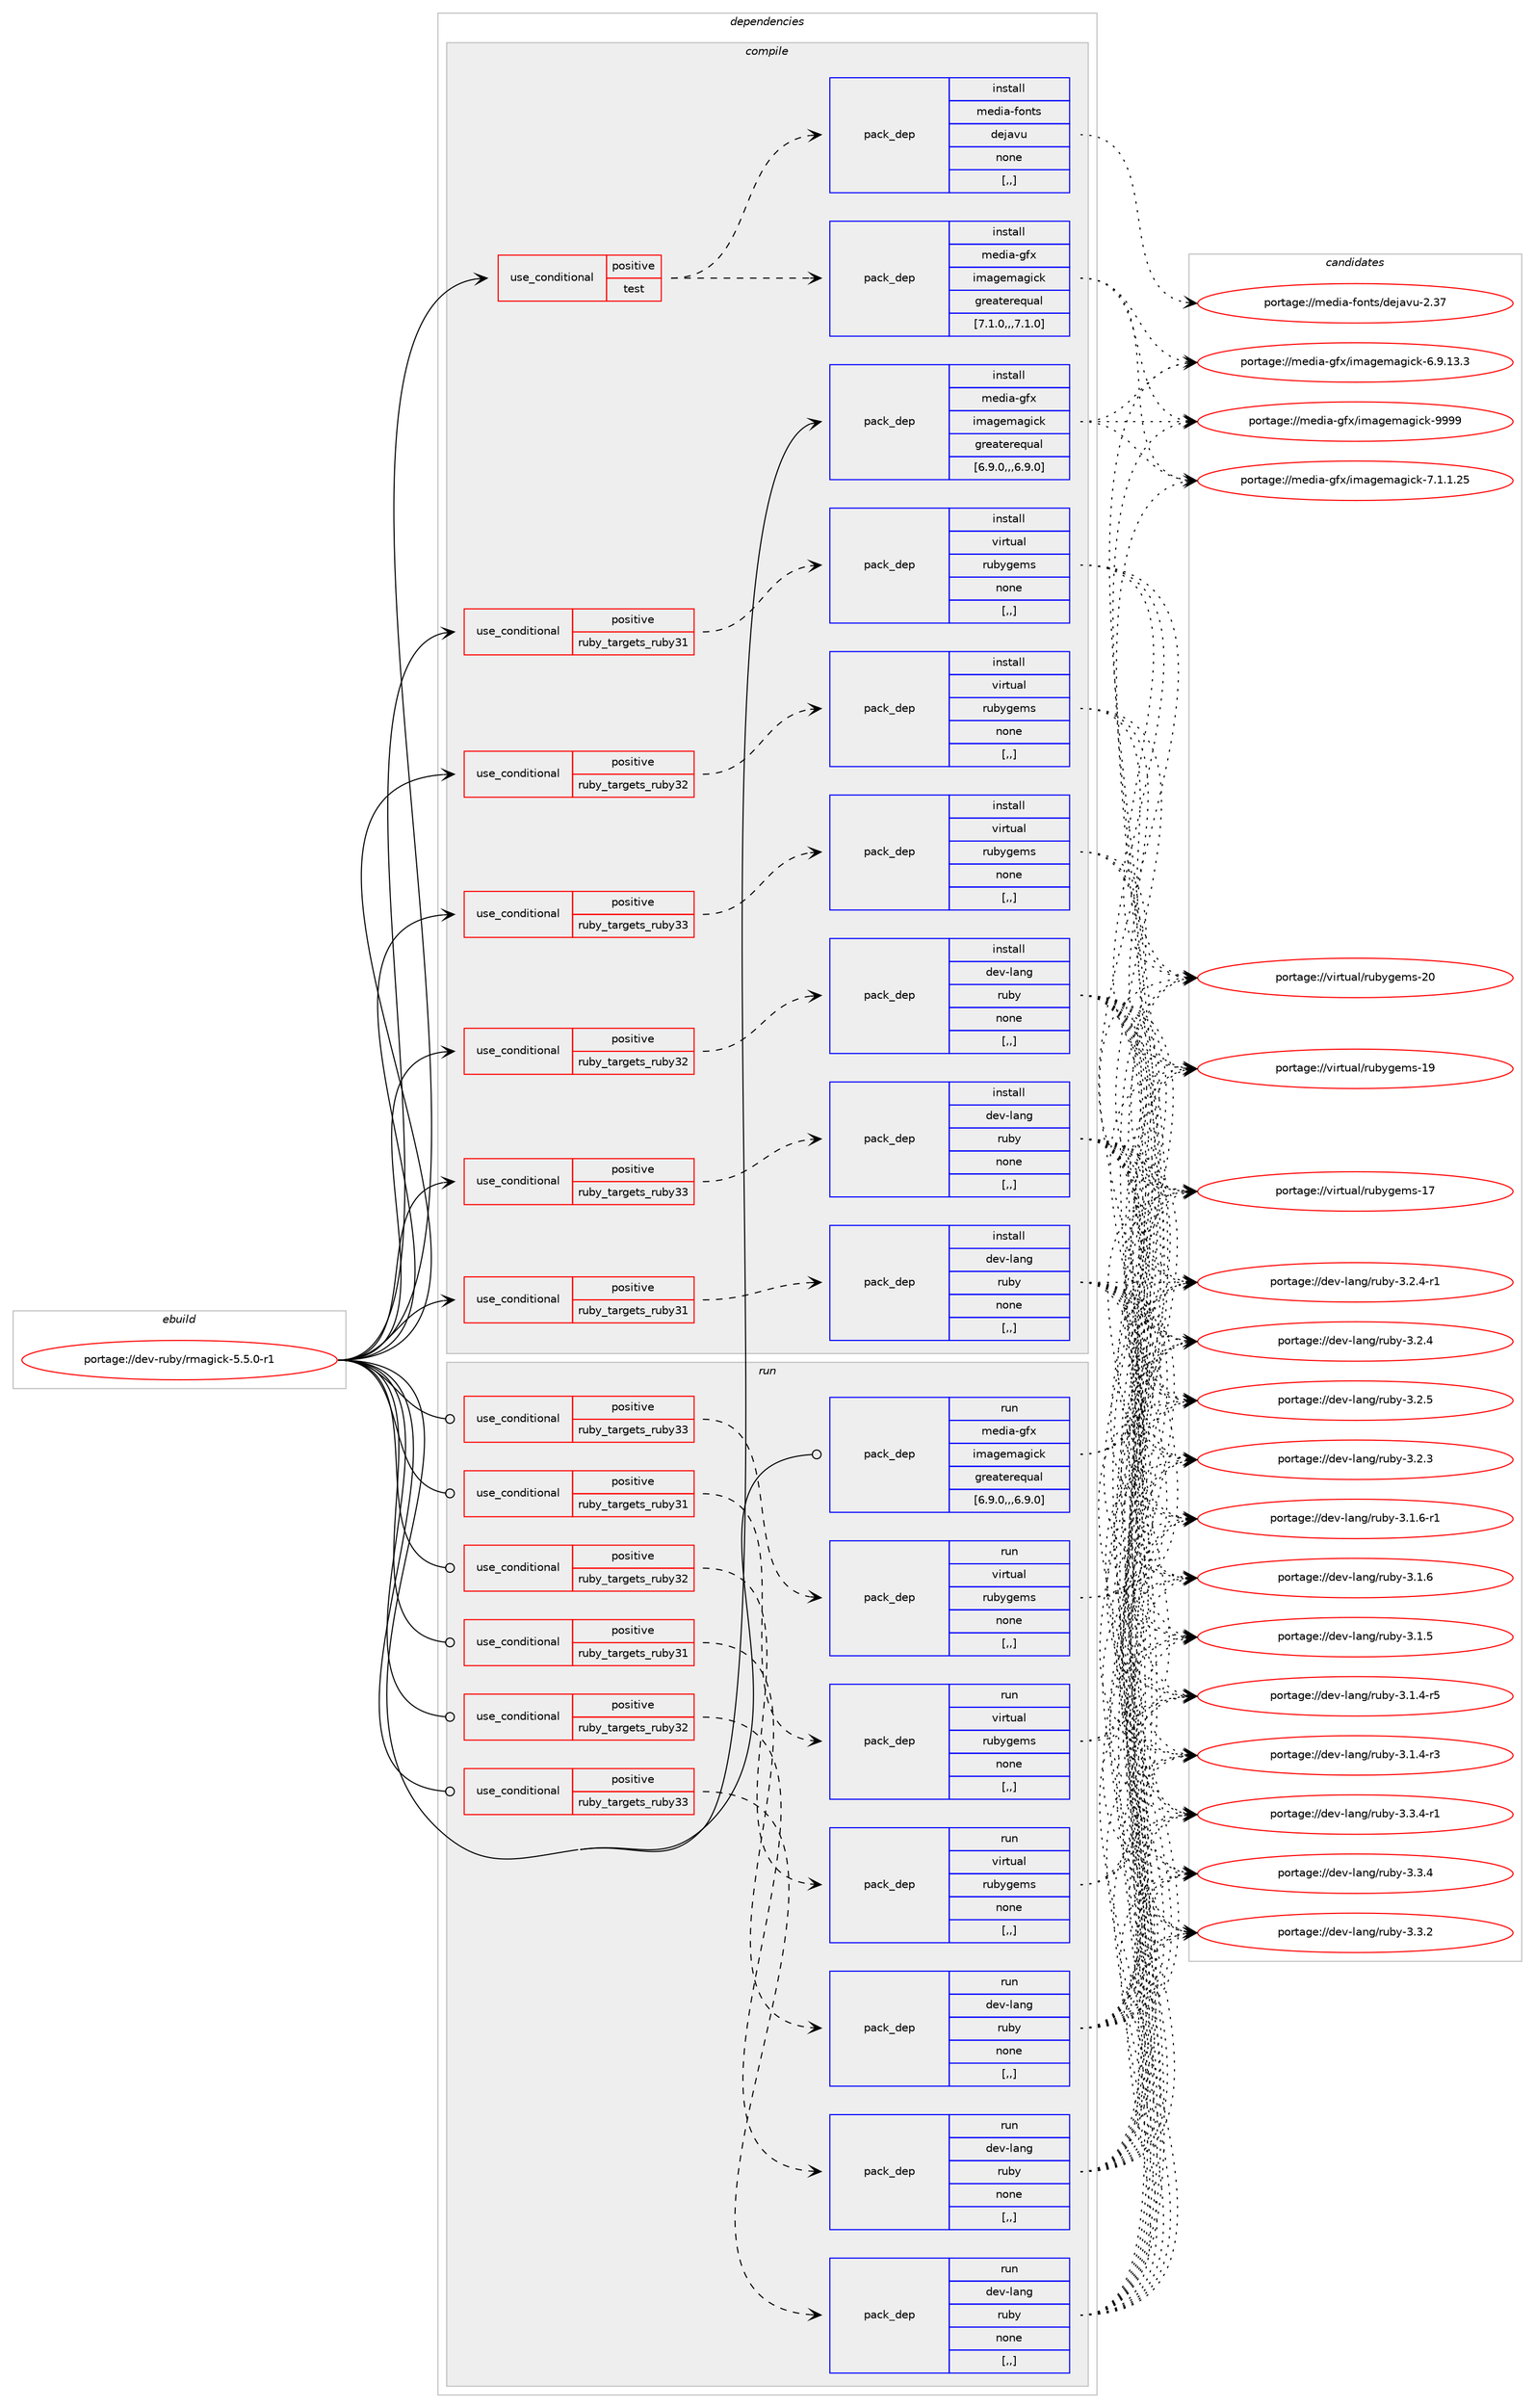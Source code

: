 digraph prolog {

# *************
# Graph options
# *************

newrank=true;
concentrate=true;
compound=true;
graph [rankdir=LR,fontname=Helvetica,fontsize=10,ranksep=1.5];#, ranksep=2.5, nodesep=0.2];
edge  [arrowhead=vee];
node  [fontname=Helvetica,fontsize=10];

# **********
# The ebuild
# **********

subgraph cluster_leftcol {
color=gray;
label=<<i>ebuild</i>>;
id [label="portage://dev-ruby/rmagick-5.5.0-r1", color=red, width=4, href="../dev-ruby/rmagick-5.5.0-r1.svg"];
}

# ****************
# The dependencies
# ****************

subgraph cluster_midcol {
color=gray;
label=<<i>dependencies</i>>;
subgraph cluster_compile {
fillcolor="#eeeeee";
style=filled;
label=<<i>compile</i>>;
subgraph cond54595 {
dependency198833 [label=<<TABLE BORDER="0" CELLBORDER="1" CELLSPACING="0" CELLPADDING="4"><TR><TD ROWSPAN="3" CELLPADDING="10">use_conditional</TD></TR><TR><TD>positive</TD></TR><TR><TD>ruby_targets_ruby31</TD></TR></TABLE>>, shape=none, color=red];
subgraph pack142879 {
dependency198834 [label=<<TABLE BORDER="0" CELLBORDER="1" CELLSPACING="0" CELLPADDING="4" WIDTH="220"><TR><TD ROWSPAN="6" CELLPADDING="30">pack_dep</TD></TR><TR><TD WIDTH="110">install</TD></TR><TR><TD>dev-lang</TD></TR><TR><TD>ruby</TD></TR><TR><TD>none</TD></TR><TR><TD>[,,]</TD></TR></TABLE>>, shape=none, color=blue];
}
dependency198833:e -> dependency198834:w [weight=20,style="dashed",arrowhead="vee"];
}
id:e -> dependency198833:w [weight=20,style="solid",arrowhead="vee"];
subgraph cond54596 {
dependency198835 [label=<<TABLE BORDER="0" CELLBORDER="1" CELLSPACING="0" CELLPADDING="4"><TR><TD ROWSPAN="3" CELLPADDING="10">use_conditional</TD></TR><TR><TD>positive</TD></TR><TR><TD>ruby_targets_ruby31</TD></TR></TABLE>>, shape=none, color=red];
subgraph pack142880 {
dependency198836 [label=<<TABLE BORDER="0" CELLBORDER="1" CELLSPACING="0" CELLPADDING="4" WIDTH="220"><TR><TD ROWSPAN="6" CELLPADDING="30">pack_dep</TD></TR><TR><TD WIDTH="110">install</TD></TR><TR><TD>virtual</TD></TR><TR><TD>rubygems</TD></TR><TR><TD>none</TD></TR><TR><TD>[,,]</TD></TR></TABLE>>, shape=none, color=blue];
}
dependency198835:e -> dependency198836:w [weight=20,style="dashed",arrowhead="vee"];
}
id:e -> dependency198835:w [weight=20,style="solid",arrowhead="vee"];
subgraph cond54597 {
dependency198837 [label=<<TABLE BORDER="0" CELLBORDER="1" CELLSPACING="0" CELLPADDING="4"><TR><TD ROWSPAN="3" CELLPADDING="10">use_conditional</TD></TR><TR><TD>positive</TD></TR><TR><TD>ruby_targets_ruby32</TD></TR></TABLE>>, shape=none, color=red];
subgraph pack142881 {
dependency198838 [label=<<TABLE BORDER="0" CELLBORDER="1" CELLSPACING="0" CELLPADDING="4" WIDTH="220"><TR><TD ROWSPAN="6" CELLPADDING="30">pack_dep</TD></TR><TR><TD WIDTH="110">install</TD></TR><TR><TD>dev-lang</TD></TR><TR><TD>ruby</TD></TR><TR><TD>none</TD></TR><TR><TD>[,,]</TD></TR></TABLE>>, shape=none, color=blue];
}
dependency198837:e -> dependency198838:w [weight=20,style="dashed",arrowhead="vee"];
}
id:e -> dependency198837:w [weight=20,style="solid",arrowhead="vee"];
subgraph cond54598 {
dependency198839 [label=<<TABLE BORDER="0" CELLBORDER="1" CELLSPACING="0" CELLPADDING="4"><TR><TD ROWSPAN="3" CELLPADDING="10">use_conditional</TD></TR><TR><TD>positive</TD></TR><TR><TD>ruby_targets_ruby32</TD></TR></TABLE>>, shape=none, color=red];
subgraph pack142882 {
dependency198840 [label=<<TABLE BORDER="0" CELLBORDER="1" CELLSPACING="0" CELLPADDING="4" WIDTH="220"><TR><TD ROWSPAN="6" CELLPADDING="30">pack_dep</TD></TR><TR><TD WIDTH="110">install</TD></TR><TR><TD>virtual</TD></TR><TR><TD>rubygems</TD></TR><TR><TD>none</TD></TR><TR><TD>[,,]</TD></TR></TABLE>>, shape=none, color=blue];
}
dependency198839:e -> dependency198840:w [weight=20,style="dashed",arrowhead="vee"];
}
id:e -> dependency198839:w [weight=20,style="solid",arrowhead="vee"];
subgraph cond54599 {
dependency198841 [label=<<TABLE BORDER="0" CELLBORDER="1" CELLSPACING="0" CELLPADDING="4"><TR><TD ROWSPAN="3" CELLPADDING="10">use_conditional</TD></TR><TR><TD>positive</TD></TR><TR><TD>ruby_targets_ruby33</TD></TR></TABLE>>, shape=none, color=red];
subgraph pack142883 {
dependency198842 [label=<<TABLE BORDER="0" CELLBORDER="1" CELLSPACING="0" CELLPADDING="4" WIDTH="220"><TR><TD ROWSPAN="6" CELLPADDING="30">pack_dep</TD></TR><TR><TD WIDTH="110">install</TD></TR><TR><TD>dev-lang</TD></TR><TR><TD>ruby</TD></TR><TR><TD>none</TD></TR><TR><TD>[,,]</TD></TR></TABLE>>, shape=none, color=blue];
}
dependency198841:e -> dependency198842:w [weight=20,style="dashed",arrowhead="vee"];
}
id:e -> dependency198841:w [weight=20,style="solid",arrowhead="vee"];
subgraph cond54600 {
dependency198843 [label=<<TABLE BORDER="0" CELLBORDER="1" CELLSPACING="0" CELLPADDING="4"><TR><TD ROWSPAN="3" CELLPADDING="10">use_conditional</TD></TR><TR><TD>positive</TD></TR><TR><TD>ruby_targets_ruby33</TD></TR></TABLE>>, shape=none, color=red];
subgraph pack142884 {
dependency198844 [label=<<TABLE BORDER="0" CELLBORDER="1" CELLSPACING="0" CELLPADDING="4" WIDTH="220"><TR><TD ROWSPAN="6" CELLPADDING="30">pack_dep</TD></TR><TR><TD WIDTH="110">install</TD></TR><TR><TD>virtual</TD></TR><TR><TD>rubygems</TD></TR><TR><TD>none</TD></TR><TR><TD>[,,]</TD></TR></TABLE>>, shape=none, color=blue];
}
dependency198843:e -> dependency198844:w [weight=20,style="dashed",arrowhead="vee"];
}
id:e -> dependency198843:w [weight=20,style="solid",arrowhead="vee"];
subgraph cond54601 {
dependency198845 [label=<<TABLE BORDER="0" CELLBORDER="1" CELLSPACING="0" CELLPADDING="4"><TR><TD ROWSPAN="3" CELLPADDING="10">use_conditional</TD></TR><TR><TD>positive</TD></TR><TR><TD>test</TD></TR></TABLE>>, shape=none, color=red];
subgraph pack142885 {
dependency198846 [label=<<TABLE BORDER="0" CELLBORDER="1" CELLSPACING="0" CELLPADDING="4" WIDTH="220"><TR><TD ROWSPAN="6" CELLPADDING="30">pack_dep</TD></TR><TR><TD WIDTH="110">install</TD></TR><TR><TD>media-gfx</TD></TR><TR><TD>imagemagick</TD></TR><TR><TD>greaterequal</TD></TR><TR><TD>[7.1.0,,,7.1.0]</TD></TR></TABLE>>, shape=none, color=blue];
}
dependency198845:e -> dependency198846:w [weight=20,style="dashed",arrowhead="vee"];
subgraph pack142886 {
dependency198847 [label=<<TABLE BORDER="0" CELLBORDER="1" CELLSPACING="0" CELLPADDING="4" WIDTH="220"><TR><TD ROWSPAN="6" CELLPADDING="30">pack_dep</TD></TR><TR><TD WIDTH="110">install</TD></TR><TR><TD>media-fonts</TD></TR><TR><TD>dejavu</TD></TR><TR><TD>none</TD></TR><TR><TD>[,,]</TD></TR></TABLE>>, shape=none, color=blue];
}
dependency198845:e -> dependency198847:w [weight=20,style="dashed",arrowhead="vee"];
}
id:e -> dependency198845:w [weight=20,style="solid",arrowhead="vee"];
subgraph pack142887 {
dependency198848 [label=<<TABLE BORDER="0" CELLBORDER="1" CELLSPACING="0" CELLPADDING="4" WIDTH="220"><TR><TD ROWSPAN="6" CELLPADDING="30">pack_dep</TD></TR><TR><TD WIDTH="110">install</TD></TR><TR><TD>media-gfx</TD></TR><TR><TD>imagemagick</TD></TR><TR><TD>greaterequal</TD></TR><TR><TD>[6.9.0,,,6.9.0]</TD></TR></TABLE>>, shape=none, color=blue];
}
id:e -> dependency198848:w [weight=20,style="solid",arrowhead="vee"];
}
subgraph cluster_compileandrun {
fillcolor="#eeeeee";
style=filled;
label=<<i>compile and run</i>>;
}
subgraph cluster_run {
fillcolor="#eeeeee";
style=filled;
label=<<i>run</i>>;
subgraph cond54602 {
dependency198849 [label=<<TABLE BORDER="0" CELLBORDER="1" CELLSPACING="0" CELLPADDING="4"><TR><TD ROWSPAN="3" CELLPADDING="10">use_conditional</TD></TR><TR><TD>positive</TD></TR><TR><TD>ruby_targets_ruby31</TD></TR></TABLE>>, shape=none, color=red];
subgraph pack142888 {
dependency198850 [label=<<TABLE BORDER="0" CELLBORDER="1" CELLSPACING="0" CELLPADDING="4" WIDTH="220"><TR><TD ROWSPAN="6" CELLPADDING="30">pack_dep</TD></TR><TR><TD WIDTH="110">run</TD></TR><TR><TD>dev-lang</TD></TR><TR><TD>ruby</TD></TR><TR><TD>none</TD></TR><TR><TD>[,,]</TD></TR></TABLE>>, shape=none, color=blue];
}
dependency198849:e -> dependency198850:w [weight=20,style="dashed",arrowhead="vee"];
}
id:e -> dependency198849:w [weight=20,style="solid",arrowhead="odot"];
subgraph cond54603 {
dependency198851 [label=<<TABLE BORDER="0" CELLBORDER="1" CELLSPACING="0" CELLPADDING="4"><TR><TD ROWSPAN="3" CELLPADDING="10">use_conditional</TD></TR><TR><TD>positive</TD></TR><TR><TD>ruby_targets_ruby31</TD></TR></TABLE>>, shape=none, color=red];
subgraph pack142889 {
dependency198852 [label=<<TABLE BORDER="0" CELLBORDER="1" CELLSPACING="0" CELLPADDING="4" WIDTH="220"><TR><TD ROWSPAN="6" CELLPADDING="30">pack_dep</TD></TR><TR><TD WIDTH="110">run</TD></TR><TR><TD>virtual</TD></TR><TR><TD>rubygems</TD></TR><TR><TD>none</TD></TR><TR><TD>[,,]</TD></TR></TABLE>>, shape=none, color=blue];
}
dependency198851:e -> dependency198852:w [weight=20,style="dashed",arrowhead="vee"];
}
id:e -> dependency198851:w [weight=20,style="solid",arrowhead="odot"];
subgraph cond54604 {
dependency198853 [label=<<TABLE BORDER="0" CELLBORDER="1" CELLSPACING="0" CELLPADDING="4"><TR><TD ROWSPAN="3" CELLPADDING="10">use_conditional</TD></TR><TR><TD>positive</TD></TR><TR><TD>ruby_targets_ruby32</TD></TR></TABLE>>, shape=none, color=red];
subgraph pack142890 {
dependency198854 [label=<<TABLE BORDER="0" CELLBORDER="1" CELLSPACING="0" CELLPADDING="4" WIDTH="220"><TR><TD ROWSPAN="6" CELLPADDING="30">pack_dep</TD></TR><TR><TD WIDTH="110">run</TD></TR><TR><TD>dev-lang</TD></TR><TR><TD>ruby</TD></TR><TR><TD>none</TD></TR><TR><TD>[,,]</TD></TR></TABLE>>, shape=none, color=blue];
}
dependency198853:e -> dependency198854:w [weight=20,style="dashed",arrowhead="vee"];
}
id:e -> dependency198853:w [weight=20,style="solid",arrowhead="odot"];
subgraph cond54605 {
dependency198855 [label=<<TABLE BORDER="0" CELLBORDER="1" CELLSPACING="0" CELLPADDING="4"><TR><TD ROWSPAN="3" CELLPADDING="10">use_conditional</TD></TR><TR><TD>positive</TD></TR><TR><TD>ruby_targets_ruby32</TD></TR></TABLE>>, shape=none, color=red];
subgraph pack142891 {
dependency198856 [label=<<TABLE BORDER="0" CELLBORDER="1" CELLSPACING="0" CELLPADDING="4" WIDTH="220"><TR><TD ROWSPAN="6" CELLPADDING="30">pack_dep</TD></TR><TR><TD WIDTH="110">run</TD></TR><TR><TD>virtual</TD></TR><TR><TD>rubygems</TD></TR><TR><TD>none</TD></TR><TR><TD>[,,]</TD></TR></TABLE>>, shape=none, color=blue];
}
dependency198855:e -> dependency198856:w [weight=20,style="dashed",arrowhead="vee"];
}
id:e -> dependency198855:w [weight=20,style="solid",arrowhead="odot"];
subgraph cond54606 {
dependency198857 [label=<<TABLE BORDER="0" CELLBORDER="1" CELLSPACING="0" CELLPADDING="4"><TR><TD ROWSPAN="3" CELLPADDING="10">use_conditional</TD></TR><TR><TD>positive</TD></TR><TR><TD>ruby_targets_ruby33</TD></TR></TABLE>>, shape=none, color=red];
subgraph pack142892 {
dependency198858 [label=<<TABLE BORDER="0" CELLBORDER="1" CELLSPACING="0" CELLPADDING="4" WIDTH="220"><TR><TD ROWSPAN="6" CELLPADDING="30">pack_dep</TD></TR><TR><TD WIDTH="110">run</TD></TR><TR><TD>dev-lang</TD></TR><TR><TD>ruby</TD></TR><TR><TD>none</TD></TR><TR><TD>[,,]</TD></TR></TABLE>>, shape=none, color=blue];
}
dependency198857:e -> dependency198858:w [weight=20,style="dashed",arrowhead="vee"];
}
id:e -> dependency198857:w [weight=20,style="solid",arrowhead="odot"];
subgraph cond54607 {
dependency198859 [label=<<TABLE BORDER="0" CELLBORDER="1" CELLSPACING="0" CELLPADDING="4"><TR><TD ROWSPAN="3" CELLPADDING="10">use_conditional</TD></TR><TR><TD>positive</TD></TR><TR><TD>ruby_targets_ruby33</TD></TR></TABLE>>, shape=none, color=red];
subgraph pack142893 {
dependency198860 [label=<<TABLE BORDER="0" CELLBORDER="1" CELLSPACING="0" CELLPADDING="4" WIDTH="220"><TR><TD ROWSPAN="6" CELLPADDING="30">pack_dep</TD></TR><TR><TD WIDTH="110">run</TD></TR><TR><TD>virtual</TD></TR><TR><TD>rubygems</TD></TR><TR><TD>none</TD></TR><TR><TD>[,,]</TD></TR></TABLE>>, shape=none, color=blue];
}
dependency198859:e -> dependency198860:w [weight=20,style="dashed",arrowhead="vee"];
}
id:e -> dependency198859:w [weight=20,style="solid",arrowhead="odot"];
subgraph pack142894 {
dependency198861 [label=<<TABLE BORDER="0" CELLBORDER="1" CELLSPACING="0" CELLPADDING="4" WIDTH="220"><TR><TD ROWSPAN="6" CELLPADDING="30">pack_dep</TD></TR><TR><TD WIDTH="110">run</TD></TR><TR><TD>media-gfx</TD></TR><TR><TD>imagemagick</TD></TR><TR><TD>greaterequal</TD></TR><TR><TD>[6.9.0,,,6.9.0]</TD></TR></TABLE>>, shape=none, color=blue];
}
id:e -> dependency198861:w [weight=20,style="solid",arrowhead="odot"];
}
}

# **************
# The candidates
# **************

subgraph cluster_choices {
rank=same;
color=gray;
label=<<i>candidates</i>>;

subgraph choice142879 {
color=black;
nodesep=1;
choice100101118451089711010347114117981214551465146524511449 [label="portage://dev-lang/ruby-3.3.4-r1", color=red, width=4,href="../dev-lang/ruby-3.3.4-r1.svg"];
choice10010111845108971101034711411798121455146514652 [label="portage://dev-lang/ruby-3.3.4", color=red, width=4,href="../dev-lang/ruby-3.3.4.svg"];
choice10010111845108971101034711411798121455146514650 [label="portage://dev-lang/ruby-3.3.2", color=red, width=4,href="../dev-lang/ruby-3.3.2.svg"];
choice10010111845108971101034711411798121455146504653 [label="portage://dev-lang/ruby-3.2.5", color=red, width=4,href="../dev-lang/ruby-3.2.5.svg"];
choice100101118451089711010347114117981214551465046524511449 [label="portage://dev-lang/ruby-3.2.4-r1", color=red, width=4,href="../dev-lang/ruby-3.2.4-r1.svg"];
choice10010111845108971101034711411798121455146504652 [label="portage://dev-lang/ruby-3.2.4", color=red, width=4,href="../dev-lang/ruby-3.2.4.svg"];
choice10010111845108971101034711411798121455146504651 [label="portage://dev-lang/ruby-3.2.3", color=red, width=4,href="../dev-lang/ruby-3.2.3.svg"];
choice100101118451089711010347114117981214551464946544511449 [label="portage://dev-lang/ruby-3.1.6-r1", color=red, width=4,href="../dev-lang/ruby-3.1.6-r1.svg"];
choice10010111845108971101034711411798121455146494654 [label="portage://dev-lang/ruby-3.1.6", color=red, width=4,href="../dev-lang/ruby-3.1.6.svg"];
choice10010111845108971101034711411798121455146494653 [label="portage://dev-lang/ruby-3.1.5", color=red, width=4,href="../dev-lang/ruby-3.1.5.svg"];
choice100101118451089711010347114117981214551464946524511453 [label="portage://dev-lang/ruby-3.1.4-r5", color=red, width=4,href="../dev-lang/ruby-3.1.4-r5.svg"];
choice100101118451089711010347114117981214551464946524511451 [label="portage://dev-lang/ruby-3.1.4-r3", color=red, width=4,href="../dev-lang/ruby-3.1.4-r3.svg"];
dependency198834:e -> choice100101118451089711010347114117981214551465146524511449:w [style=dotted,weight="100"];
dependency198834:e -> choice10010111845108971101034711411798121455146514652:w [style=dotted,weight="100"];
dependency198834:e -> choice10010111845108971101034711411798121455146514650:w [style=dotted,weight="100"];
dependency198834:e -> choice10010111845108971101034711411798121455146504653:w [style=dotted,weight="100"];
dependency198834:e -> choice100101118451089711010347114117981214551465046524511449:w [style=dotted,weight="100"];
dependency198834:e -> choice10010111845108971101034711411798121455146504652:w [style=dotted,weight="100"];
dependency198834:e -> choice10010111845108971101034711411798121455146504651:w [style=dotted,weight="100"];
dependency198834:e -> choice100101118451089711010347114117981214551464946544511449:w [style=dotted,weight="100"];
dependency198834:e -> choice10010111845108971101034711411798121455146494654:w [style=dotted,weight="100"];
dependency198834:e -> choice10010111845108971101034711411798121455146494653:w [style=dotted,weight="100"];
dependency198834:e -> choice100101118451089711010347114117981214551464946524511453:w [style=dotted,weight="100"];
dependency198834:e -> choice100101118451089711010347114117981214551464946524511451:w [style=dotted,weight="100"];
}
subgraph choice142880 {
color=black;
nodesep=1;
choice118105114116117971084711411798121103101109115455048 [label="portage://virtual/rubygems-20", color=red, width=4,href="../virtual/rubygems-20.svg"];
choice118105114116117971084711411798121103101109115454957 [label="portage://virtual/rubygems-19", color=red, width=4,href="../virtual/rubygems-19.svg"];
choice118105114116117971084711411798121103101109115454955 [label="portage://virtual/rubygems-17", color=red, width=4,href="../virtual/rubygems-17.svg"];
dependency198836:e -> choice118105114116117971084711411798121103101109115455048:w [style=dotted,weight="100"];
dependency198836:e -> choice118105114116117971084711411798121103101109115454957:w [style=dotted,weight="100"];
dependency198836:e -> choice118105114116117971084711411798121103101109115454955:w [style=dotted,weight="100"];
}
subgraph choice142881 {
color=black;
nodesep=1;
choice100101118451089711010347114117981214551465146524511449 [label="portage://dev-lang/ruby-3.3.4-r1", color=red, width=4,href="../dev-lang/ruby-3.3.4-r1.svg"];
choice10010111845108971101034711411798121455146514652 [label="portage://dev-lang/ruby-3.3.4", color=red, width=4,href="../dev-lang/ruby-3.3.4.svg"];
choice10010111845108971101034711411798121455146514650 [label="portage://dev-lang/ruby-3.3.2", color=red, width=4,href="../dev-lang/ruby-3.3.2.svg"];
choice10010111845108971101034711411798121455146504653 [label="portage://dev-lang/ruby-3.2.5", color=red, width=4,href="../dev-lang/ruby-3.2.5.svg"];
choice100101118451089711010347114117981214551465046524511449 [label="portage://dev-lang/ruby-3.2.4-r1", color=red, width=4,href="../dev-lang/ruby-3.2.4-r1.svg"];
choice10010111845108971101034711411798121455146504652 [label="portage://dev-lang/ruby-3.2.4", color=red, width=4,href="../dev-lang/ruby-3.2.4.svg"];
choice10010111845108971101034711411798121455146504651 [label="portage://dev-lang/ruby-3.2.3", color=red, width=4,href="../dev-lang/ruby-3.2.3.svg"];
choice100101118451089711010347114117981214551464946544511449 [label="portage://dev-lang/ruby-3.1.6-r1", color=red, width=4,href="../dev-lang/ruby-3.1.6-r1.svg"];
choice10010111845108971101034711411798121455146494654 [label="portage://dev-lang/ruby-3.1.6", color=red, width=4,href="../dev-lang/ruby-3.1.6.svg"];
choice10010111845108971101034711411798121455146494653 [label="portage://dev-lang/ruby-3.1.5", color=red, width=4,href="../dev-lang/ruby-3.1.5.svg"];
choice100101118451089711010347114117981214551464946524511453 [label="portage://dev-lang/ruby-3.1.4-r5", color=red, width=4,href="../dev-lang/ruby-3.1.4-r5.svg"];
choice100101118451089711010347114117981214551464946524511451 [label="portage://dev-lang/ruby-3.1.4-r3", color=red, width=4,href="../dev-lang/ruby-3.1.4-r3.svg"];
dependency198838:e -> choice100101118451089711010347114117981214551465146524511449:w [style=dotted,weight="100"];
dependency198838:e -> choice10010111845108971101034711411798121455146514652:w [style=dotted,weight="100"];
dependency198838:e -> choice10010111845108971101034711411798121455146514650:w [style=dotted,weight="100"];
dependency198838:e -> choice10010111845108971101034711411798121455146504653:w [style=dotted,weight="100"];
dependency198838:e -> choice100101118451089711010347114117981214551465046524511449:w [style=dotted,weight="100"];
dependency198838:e -> choice10010111845108971101034711411798121455146504652:w [style=dotted,weight="100"];
dependency198838:e -> choice10010111845108971101034711411798121455146504651:w [style=dotted,weight="100"];
dependency198838:e -> choice100101118451089711010347114117981214551464946544511449:w [style=dotted,weight="100"];
dependency198838:e -> choice10010111845108971101034711411798121455146494654:w [style=dotted,weight="100"];
dependency198838:e -> choice10010111845108971101034711411798121455146494653:w [style=dotted,weight="100"];
dependency198838:e -> choice100101118451089711010347114117981214551464946524511453:w [style=dotted,weight="100"];
dependency198838:e -> choice100101118451089711010347114117981214551464946524511451:w [style=dotted,weight="100"];
}
subgraph choice142882 {
color=black;
nodesep=1;
choice118105114116117971084711411798121103101109115455048 [label="portage://virtual/rubygems-20", color=red, width=4,href="../virtual/rubygems-20.svg"];
choice118105114116117971084711411798121103101109115454957 [label="portage://virtual/rubygems-19", color=red, width=4,href="../virtual/rubygems-19.svg"];
choice118105114116117971084711411798121103101109115454955 [label="portage://virtual/rubygems-17", color=red, width=4,href="../virtual/rubygems-17.svg"];
dependency198840:e -> choice118105114116117971084711411798121103101109115455048:w [style=dotted,weight="100"];
dependency198840:e -> choice118105114116117971084711411798121103101109115454957:w [style=dotted,weight="100"];
dependency198840:e -> choice118105114116117971084711411798121103101109115454955:w [style=dotted,weight="100"];
}
subgraph choice142883 {
color=black;
nodesep=1;
choice100101118451089711010347114117981214551465146524511449 [label="portage://dev-lang/ruby-3.3.4-r1", color=red, width=4,href="../dev-lang/ruby-3.3.4-r1.svg"];
choice10010111845108971101034711411798121455146514652 [label="portage://dev-lang/ruby-3.3.4", color=red, width=4,href="../dev-lang/ruby-3.3.4.svg"];
choice10010111845108971101034711411798121455146514650 [label="portage://dev-lang/ruby-3.3.2", color=red, width=4,href="../dev-lang/ruby-3.3.2.svg"];
choice10010111845108971101034711411798121455146504653 [label="portage://dev-lang/ruby-3.2.5", color=red, width=4,href="../dev-lang/ruby-3.2.5.svg"];
choice100101118451089711010347114117981214551465046524511449 [label="portage://dev-lang/ruby-3.2.4-r1", color=red, width=4,href="../dev-lang/ruby-3.2.4-r1.svg"];
choice10010111845108971101034711411798121455146504652 [label="portage://dev-lang/ruby-3.2.4", color=red, width=4,href="../dev-lang/ruby-3.2.4.svg"];
choice10010111845108971101034711411798121455146504651 [label="portage://dev-lang/ruby-3.2.3", color=red, width=4,href="../dev-lang/ruby-3.2.3.svg"];
choice100101118451089711010347114117981214551464946544511449 [label="portage://dev-lang/ruby-3.1.6-r1", color=red, width=4,href="../dev-lang/ruby-3.1.6-r1.svg"];
choice10010111845108971101034711411798121455146494654 [label="portage://dev-lang/ruby-3.1.6", color=red, width=4,href="../dev-lang/ruby-3.1.6.svg"];
choice10010111845108971101034711411798121455146494653 [label="portage://dev-lang/ruby-3.1.5", color=red, width=4,href="../dev-lang/ruby-3.1.5.svg"];
choice100101118451089711010347114117981214551464946524511453 [label="portage://dev-lang/ruby-3.1.4-r5", color=red, width=4,href="../dev-lang/ruby-3.1.4-r5.svg"];
choice100101118451089711010347114117981214551464946524511451 [label="portage://dev-lang/ruby-3.1.4-r3", color=red, width=4,href="../dev-lang/ruby-3.1.4-r3.svg"];
dependency198842:e -> choice100101118451089711010347114117981214551465146524511449:w [style=dotted,weight="100"];
dependency198842:e -> choice10010111845108971101034711411798121455146514652:w [style=dotted,weight="100"];
dependency198842:e -> choice10010111845108971101034711411798121455146514650:w [style=dotted,weight="100"];
dependency198842:e -> choice10010111845108971101034711411798121455146504653:w [style=dotted,weight="100"];
dependency198842:e -> choice100101118451089711010347114117981214551465046524511449:w [style=dotted,weight="100"];
dependency198842:e -> choice10010111845108971101034711411798121455146504652:w [style=dotted,weight="100"];
dependency198842:e -> choice10010111845108971101034711411798121455146504651:w [style=dotted,weight="100"];
dependency198842:e -> choice100101118451089711010347114117981214551464946544511449:w [style=dotted,weight="100"];
dependency198842:e -> choice10010111845108971101034711411798121455146494654:w [style=dotted,weight="100"];
dependency198842:e -> choice10010111845108971101034711411798121455146494653:w [style=dotted,weight="100"];
dependency198842:e -> choice100101118451089711010347114117981214551464946524511453:w [style=dotted,weight="100"];
dependency198842:e -> choice100101118451089711010347114117981214551464946524511451:w [style=dotted,weight="100"];
}
subgraph choice142884 {
color=black;
nodesep=1;
choice118105114116117971084711411798121103101109115455048 [label="portage://virtual/rubygems-20", color=red, width=4,href="../virtual/rubygems-20.svg"];
choice118105114116117971084711411798121103101109115454957 [label="portage://virtual/rubygems-19", color=red, width=4,href="../virtual/rubygems-19.svg"];
choice118105114116117971084711411798121103101109115454955 [label="portage://virtual/rubygems-17", color=red, width=4,href="../virtual/rubygems-17.svg"];
dependency198844:e -> choice118105114116117971084711411798121103101109115455048:w [style=dotted,weight="100"];
dependency198844:e -> choice118105114116117971084711411798121103101109115454957:w [style=dotted,weight="100"];
dependency198844:e -> choice118105114116117971084711411798121103101109115454955:w [style=dotted,weight="100"];
}
subgraph choice142885 {
color=black;
nodesep=1;
choice1091011001059745103102120471051099710310110997103105991074557575757 [label="portage://media-gfx/imagemagick-9999", color=red, width=4,href="../media-gfx/imagemagick-9999.svg"];
choice109101100105974510310212047105109971031011099710310599107455546494649465053 [label="portage://media-gfx/imagemagick-7.1.1.25", color=red, width=4,href="../media-gfx/imagemagick-7.1.1.25.svg"];
choice109101100105974510310212047105109971031011099710310599107455446574649514651 [label="portage://media-gfx/imagemagick-6.9.13.3", color=red, width=4,href="../media-gfx/imagemagick-6.9.13.3.svg"];
dependency198846:e -> choice1091011001059745103102120471051099710310110997103105991074557575757:w [style=dotted,weight="100"];
dependency198846:e -> choice109101100105974510310212047105109971031011099710310599107455546494649465053:w [style=dotted,weight="100"];
dependency198846:e -> choice109101100105974510310212047105109971031011099710310599107455446574649514651:w [style=dotted,weight="100"];
}
subgraph choice142886 {
color=black;
nodesep=1;
choice109101100105974510211111011611547100101106971181174550465155 [label="portage://media-fonts/dejavu-2.37", color=red, width=4,href="../media-fonts/dejavu-2.37.svg"];
dependency198847:e -> choice109101100105974510211111011611547100101106971181174550465155:w [style=dotted,weight="100"];
}
subgraph choice142887 {
color=black;
nodesep=1;
choice1091011001059745103102120471051099710310110997103105991074557575757 [label="portage://media-gfx/imagemagick-9999", color=red, width=4,href="../media-gfx/imagemagick-9999.svg"];
choice109101100105974510310212047105109971031011099710310599107455546494649465053 [label="portage://media-gfx/imagemagick-7.1.1.25", color=red, width=4,href="../media-gfx/imagemagick-7.1.1.25.svg"];
choice109101100105974510310212047105109971031011099710310599107455446574649514651 [label="portage://media-gfx/imagemagick-6.9.13.3", color=red, width=4,href="../media-gfx/imagemagick-6.9.13.3.svg"];
dependency198848:e -> choice1091011001059745103102120471051099710310110997103105991074557575757:w [style=dotted,weight="100"];
dependency198848:e -> choice109101100105974510310212047105109971031011099710310599107455546494649465053:w [style=dotted,weight="100"];
dependency198848:e -> choice109101100105974510310212047105109971031011099710310599107455446574649514651:w [style=dotted,weight="100"];
}
subgraph choice142888 {
color=black;
nodesep=1;
choice100101118451089711010347114117981214551465146524511449 [label="portage://dev-lang/ruby-3.3.4-r1", color=red, width=4,href="../dev-lang/ruby-3.3.4-r1.svg"];
choice10010111845108971101034711411798121455146514652 [label="portage://dev-lang/ruby-3.3.4", color=red, width=4,href="../dev-lang/ruby-3.3.4.svg"];
choice10010111845108971101034711411798121455146514650 [label="portage://dev-lang/ruby-3.3.2", color=red, width=4,href="../dev-lang/ruby-3.3.2.svg"];
choice10010111845108971101034711411798121455146504653 [label="portage://dev-lang/ruby-3.2.5", color=red, width=4,href="../dev-lang/ruby-3.2.5.svg"];
choice100101118451089711010347114117981214551465046524511449 [label="portage://dev-lang/ruby-3.2.4-r1", color=red, width=4,href="../dev-lang/ruby-3.2.4-r1.svg"];
choice10010111845108971101034711411798121455146504652 [label="portage://dev-lang/ruby-3.2.4", color=red, width=4,href="../dev-lang/ruby-3.2.4.svg"];
choice10010111845108971101034711411798121455146504651 [label="portage://dev-lang/ruby-3.2.3", color=red, width=4,href="../dev-lang/ruby-3.2.3.svg"];
choice100101118451089711010347114117981214551464946544511449 [label="portage://dev-lang/ruby-3.1.6-r1", color=red, width=4,href="../dev-lang/ruby-3.1.6-r1.svg"];
choice10010111845108971101034711411798121455146494654 [label="portage://dev-lang/ruby-3.1.6", color=red, width=4,href="../dev-lang/ruby-3.1.6.svg"];
choice10010111845108971101034711411798121455146494653 [label="portage://dev-lang/ruby-3.1.5", color=red, width=4,href="../dev-lang/ruby-3.1.5.svg"];
choice100101118451089711010347114117981214551464946524511453 [label="portage://dev-lang/ruby-3.1.4-r5", color=red, width=4,href="../dev-lang/ruby-3.1.4-r5.svg"];
choice100101118451089711010347114117981214551464946524511451 [label="portage://dev-lang/ruby-3.1.4-r3", color=red, width=4,href="../dev-lang/ruby-3.1.4-r3.svg"];
dependency198850:e -> choice100101118451089711010347114117981214551465146524511449:w [style=dotted,weight="100"];
dependency198850:e -> choice10010111845108971101034711411798121455146514652:w [style=dotted,weight="100"];
dependency198850:e -> choice10010111845108971101034711411798121455146514650:w [style=dotted,weight="100"];
dependency198850:e -> choice10010111845108971101034711411798121455146504653:w [style=dotted,weight="100"];
dependency198850:e -> choice100101118451089711010347114117981214551465046524511449:w [style=dotted,weight="100"];
dependency198850:e -> choice10010111845108971101034711411798121455146504652:w [style=dotted,weight="100"];
dependency198850:e -> choice10010111845108971101034711411798121455146504651:w [style=dotted,weight="100"];
dependency198850:e -> choice100101118451089711010347114117981214551464946544511449:w [style=dotted,weight="100"];
dependency198850:e -> choice10010111845108971101034711411798121455146494654:w [style=dotted,weight="100"];
dependency198850:e -> choice10010111845108971101034711411798121455146494653:w [style=dotted,weight="100"];
dependency198850:e -> choice100101118451089711010347114117981214551464946524511453:w [style=dotted,weight="100"];
dependency198850:e -> choice100101118451089711010347114117981214551464946524511451:w [style=dotted,weight="100"];
}
subgraph choice142889 {
color=black;
nodesep=1;
choice118105114116117971084711411798121103101109115455048 [label="portage://virtual/rubygems-20", color=red, width=4,href="../virtual/rubygems-20.svg"];
choice118105114116117971084711411798121103101109115454957 [label="portage://virtual/rubygems-19", color=red, width=4,href="../virtual/rubygems-19.svg"];
choice118105114116117971084711411798121103101109115454955 [label="portage://virtual/rubygems-17", color=red, width=4,href="../virtual/rubygems-17.svg"];
dependency198852:e -> choice118105114116117971084711411798121103101109115455048:w [style=dotted,weight="100"];
dependency198852:e -> choice118105114116117971084711411798121103101109115454957:w [style=dotted,weight="100"];
dependency198852:e -> choice118105114116117971084711411798121103101109115454955:w [style=dotted,weight="100"];
}
subgraph choice142890 {
color=black;
nodesep=1;
choice100101118451089711010347114117981214551465146524511449 [label="portage://dev-lang/ruby-3.3.4-r1", color=red, width=4,href="../dev-lang/ruby-3.3.4-r1.svg"];
choice10010111845108971101034711411798121455146514652 [label="portage://dev-lang/ruby-3.3.4", color=red, width=4,href="../dev-lang/ruby-3.3.4.svg"];
choice10010111845108971101034711411798121455146514650 [label="portage://dev-lang/ruby-3.3.2", color=red, width=4,href="../dev-lang/ruby-3.3.2.svg"];
choice10010111845108971101034711411798121455146504653 [label="portage://dev-lang/ruby-3.2.5", color=red, width=4,href="../dev-lang/ruby-3.2.5.svg"];
choice100101118451089711010347114117981214551465046524511449 [label="portage://dev-lang/ruby-3.2.4-r1", color=red, width=4,href="../dev-lang/ruby-3.2.4-r1.svg"];
choice10010111845108971101034711411798121455146504652 [label="portage://dev-lang/ruby-3.2.4", color=red, width=4,href="../dev-lang/ruby-3.2.4.svg"];
choice10010111845108971101034711411798121455146504651 [label="portage://dev-lang/ruby-3.2.3", color=red, width=4,href="../dev-lang/ruby-3.2.3.svg"];
choice100101118451089711010347114117981214551464946544511449 [label="portage://dev-lang/ruby-3.1.6-r1", color=red, width=4,href="../dev-lang/ruby-3.1.6-r1.svg"];
choice10010111845108971101034711411798121455146494654 [label="portage://dev-lang/ruby-3.1.6", color=red, width=4,href="../dev-lang/ruby-3.1.6.svg"];
choice10010111845108971101034711411798121455146494653 [label="portage://dev-lang/ruby-3.1.5", color=red, width=4,href="../dev-lang/ruby-3.1.5.svg"];
choice100101118451089711010347114117981214551464946524511453 [label="portage://dev-lang/ruby-3.1.4-r5", color=red, width=4,href="../dev-lang/ruby-3.1.4-r5.svg"];
choice100101118451089711010347114117981214551464946524511451 [label="portage://dev-lang/ruby-3.1.4-r3", color=red, width=4,href="../dev-lang/ruby-3.1.4-r3.svg"];
dependency198854:e -> choice100101118451089711010347114117981214551465146524511449:w [style=dotted,weight="100"];
dependency198854:e -> choice10010111845108971101034711411798121455146514652:w [style=dotted,weight="100"];
dependency198854:e -> choice10010111845108971101034711411798121455146514650:w [style=dotted,weight="100"];
dependency198854:e -> choice10010111845108971101034711411798121455146504653:w [style=dotted,weight="100"];
dependency198854:e -> choice100101118451089711010347114117981214551465046524511449:w [style=dotted,weight="100"];
dependency198854:e -> choice10010111845108971101034711411798121455146504652:w [style=dotted,weight="100"];
dependency198854:e -> choice10010111845108971101034711411798121455146504651:w [style=dotted,weight="100"];
dependency198854:e -> choice100101118451089711010347114117981214551464946544511449:w [style=dotted,weight="100"];
dependency198854:e -> choice10010111845108971101034711411798121455146494654:w [style=dotted,weight="100"];
dependency198854:e -> choice10010111845108971101034711411798121455146494653:w [style=dotted,weight="100"];
dependency198854:e -> choice100101118451089711010347114117981214551464946524511453:w [style=dotted,weight="100"];
dependency198854:e -> choice100101118451089711010347114117981214551464946524511451:w [style=dotted,weight="100"];
}
subgraph choice142891 {
color=black;
nodesep=1;
choice118105114116117971084711411798121103101109115455048 [label="portage://virtual/rubygems-20", color=red, width=4,href="../virtual/rubygems-20.svg"];
choice118105114116117971084711411798121103101109115454957 [label="portage://virtual/rubygems-19", color=red, width=4,href="../virtual/rubygems-19.svg"];
choice118105114116117971084711411798121103101109115454955 [label="portage://virtual/rubygems-17", color=red, width=4,href="../virtual/rubygems-17.svg"];
dependency198856:e -> choice118105114116117971084711411798121103101109115455048:w [style=dotted,weight="100"];
dependency198856:e -> choice118105114116117971084711411798121103101109115454957:w [style=dotted,weight="100"];
dependency198856:e -> choice118105114116117971084711411798121103101109115454955:w [style=dotted,weight="100"];
}
subgraph choice142892 {
color=black;
nodesep=1;
choice100101118451089711010347114117981214551465146524511449 [label="portage://dev-lang/ruby-3.3.4-r1", color=red, width=4,href="../dev-lang/ruby-3.3.4-r1.svg"];
choice10010111845108971101034711411798121455146514652 [label="portage://dev-lang/ruby-3.3.4", color=red, width=4,href="../dev-lang/ruby-3.3.4.svg"];
choice10010111845108971101034711411798121455146514650 [label="portage://dev-lang/ruby-3.3.2", color=red, width=4,href="../dev-lang/ruby-3.3.2.svg"];
choice10010111845108971101034711411798121455146504653 [label="portage://dev-lang/ruby-3.2.5", color=red, width=4,href="../dev-lang/ruby-3.2.5.svg"];
choice100101118451089711010347114117981214551465046524511449 [label="portage://dev-lang/ruby-3.2.4-r1", color=red, width=4,href="../dev-lang/ruby-3.2.4-r1.svg"];
choice10010111845108971101034711411798121455146504652 [label="portage://dev-lang/ruby-3.2.4", color=red, width=4,href="../dev-lang/ruby-3.2.4.svg"];
choice10010111845108971101034711411798121455146504651 [label="portage://dev-lang/ruby-3.2.3", color=red, width=4,href="../dev-lang/ruby-3.2.3.svg"];
choice100101118451089711010347114117981214551464946544511449 [label="portage://dev-lang/ruby-3.1.6-r1", color=red, width=4,href="../dev-lang/ruby-3.1.6-r1.svg"];
choice10010111845108971101034711411798121455146494654 [label="portage://dev-lang/ruby-3.1.6", color=red, width=4,href="../dev-lang/ruby-3.1.6.svg"];
choice10010111845108971101034711411798121455146494653 [label="portage://dev-lang/ruby-3.1.5", color=red, width=4,href="../dev-lang/ruby-3.1.5.svg"];
choice100101118451089711010347114117981214551464946524511453 [label="portage://dev-lang/ruby-3.1.4-r5", color=red, width=4,href="../dev-lang/ruby-3.1.4-r5.svg"];
choice100101118451089711010347114117981214551464946524511451 [label="portage://dev-lang/ruby-3.1.4-r3", color=red, width=4,href="../dev-lang/ruby-3.1.4-r3.svg"];
dependency198858:e -> choice100101118451089711010347114117981214551465146524511449:w [style=dotted,weight="100"];
dependency198858:e -> choice10010111845108971101034711411798121455146514652:w [style=dotted,weight="100"];
dependency198858:e -> choice10010111845108971101034711411798121455146514650:w [style=dotted,weight="100"];
dependency198858:e -> choice10010111845108971101034711411798121455146504653:w [style=dotted,weight="100"];
dependency198858:e -> choice100101118451089711010347114117981214551465046524511449:w [style=dotted,weight="100"];
dependency198858:e -> choice10010111845108971101034711411798121455146504652:w [style=dotted,weight="100"];
dependency198858:e -> choice10010111845108971101034711411798121455146504651:w [style=dotted,weight="100"];
dependency198858:e -> choice100101118451089711010347114117981214551464946544511449:w [style=dotted,weight="100"];
dependency198858:e -> choice10010111845108971101034711411798121455146494654:w [style=dotted,weight="100"];
dependency198858:e -> choice10010111845108971101034711411798121455146494653:w [style=dotted,weight="100"];
dependency198858:e -> choice100101118451089711010347114117981214551464946524511453:w [style=dotted,weight="100"];
dependency198858:e -> choice100101118451089711010347114117981214551464946524511451:w [style=dotted,weight="100"];
}
subgraph choice142893 {
color=black;
nodesep=1;
choice118105114116117971084711411798121103101109115455048 [label="portage://virtual/rubygems-20", color=red, width=4,href="../virtual/rubygems-20.svg"];
choice118105114116117971084711411798121103101109115454957 [label="portage://virtual/rubygems-19", color=red, width=4,href="../virtual/rubygems-19.svg"];
choice118105114116117971084711411798121103101109115454955 [label="portage://virtual/rubygems-17", color=red, width=4,href="../virtual/rubygems-17.svg"];
dependency198860:e -> choice118105114116117971084711411798121103101109115455048:w [style=dotted,weight="100"];
dependency198860:e -> choice118105114116117971084711411798121103101109115454957:w [style=dotted,weight="100"];
dependency198860:e -> choice118105114116117971084711411798121103101109115454955:w [style=dotted,weight="100"];
}
subgraph choice142894 {
color=black;
nodesep=1;
choice1091011001059745103102120471051099710310110997103105991074557575757 [label="portage://media-gfx/imagemagick-9999", color=red, width=4,href="../media-gfx/imagemagick-9999.svg"];
choice109101100105974510310212047105109971031011099710310599107455546494649465053 [label="portage://media-gfx/imagemagick-7.1.1.25", color=red, width=4,href="../media-gfx/imagemagick-7.1.1.25.svg"];
choice109101100105974510310212047105109971031011099710310599107455446574649514651 [label="portage://media-gfx/imagemagick-6.9.13.3", color=red, width=4,href="../media-gfx/imagemagick-6.9.13.3.svg"];
dependency198861:e -> choice1091011001059745103102120471051099710310110997103105991074557575757:w [style=dotted,weight="100"];
dependency198861:e -> choice109101100105974510310212047105109971031011099710310599107455546494649465053:w [style=dotted,weight="100"];
dependency198861:e -> choice109101100105974510310212047105109971031011099710310599107455446574649514651:w [style=dotted,weight="100"];
}
}

}
